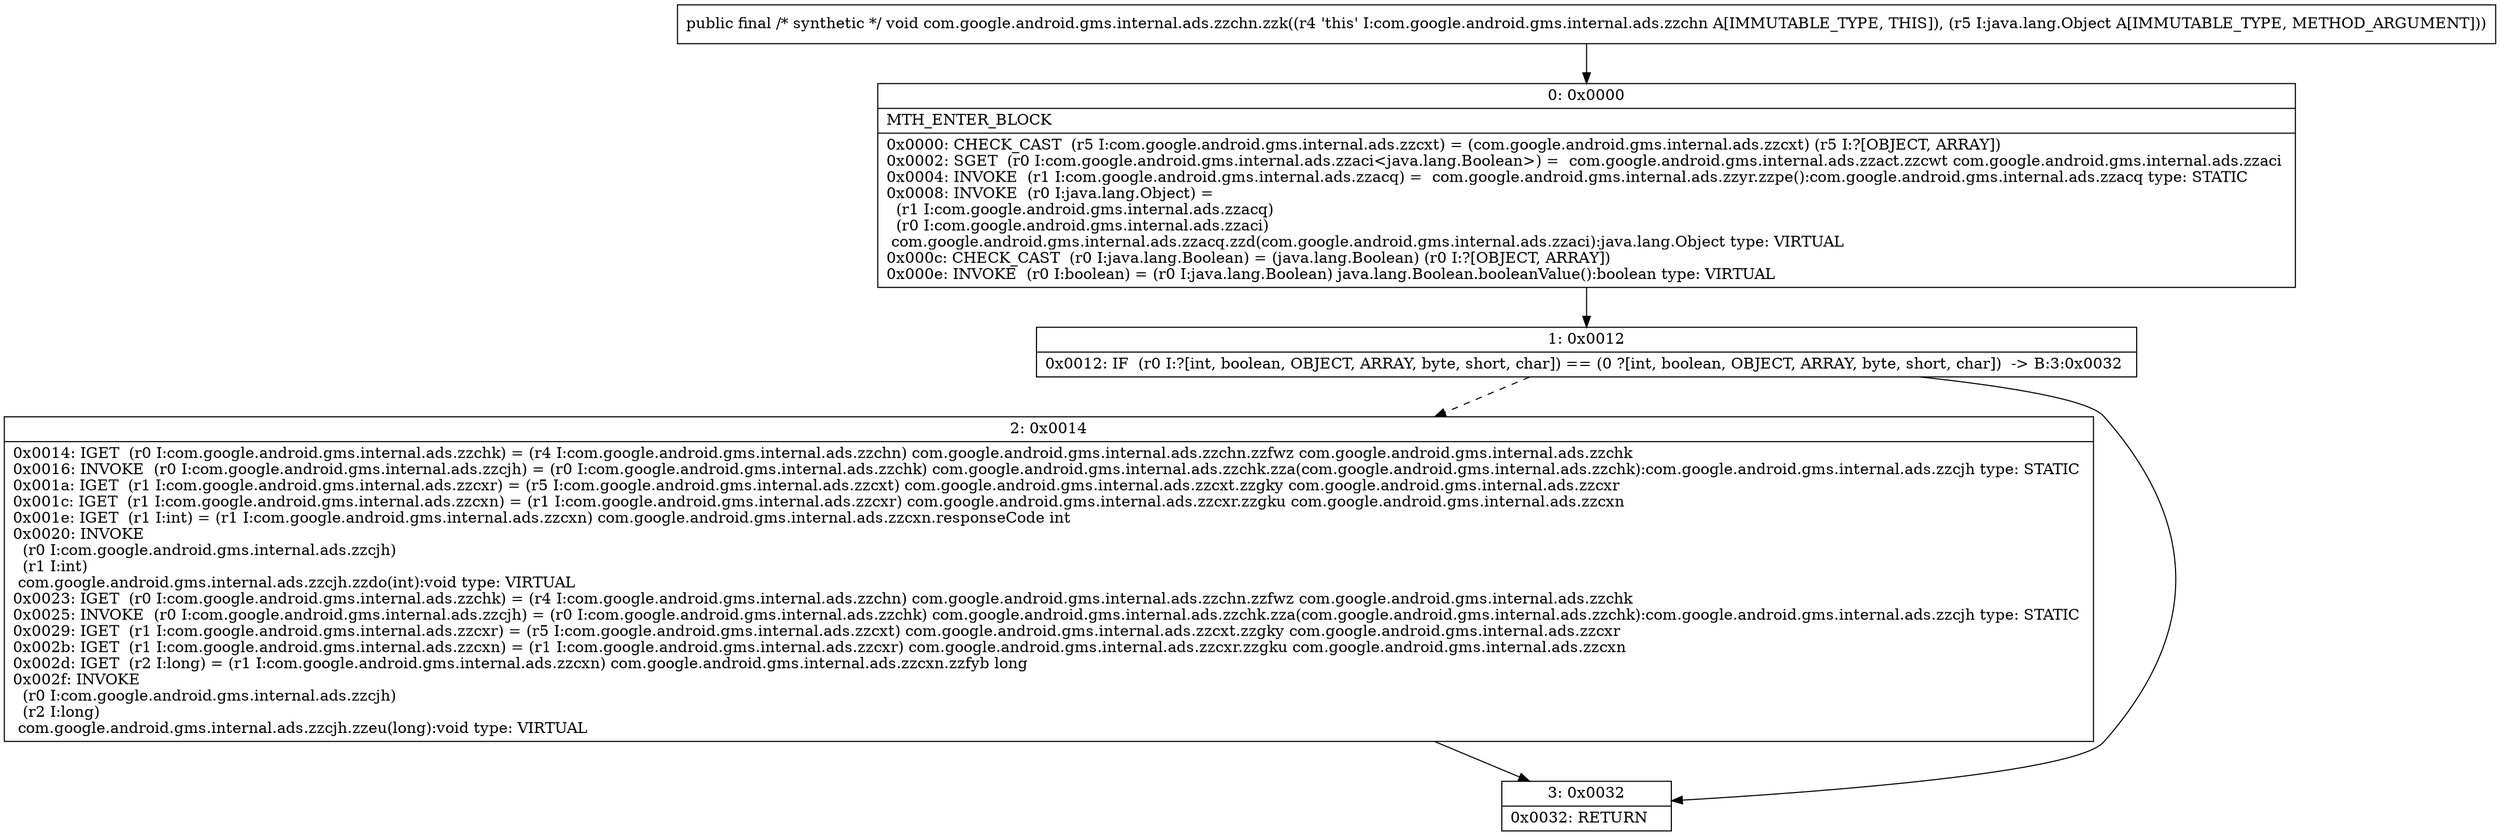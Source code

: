 digraph "CFG forcom.google.android.gms.internal.ads.zzchn.zzk(Ljava\/lang\/Object;)V" {
Node_0 [shape=record,label="{0\:\ 0x0000|MTH_ENTER_BLOCK\l|0x0000: CHECK_CAST  (r5 I:com.google.android.gms.internal.ads.zzcxt) = (com.google.android.gms.internal.ads.zzcxt) (r5 I:?[OBJECT, ARRAY]) \l0x0002: SGET  (r0 I:com.google.android.gms.internal.ads.zzaci\<java.lang.Boolean\>) =  com.google.android.gms.internal.ads.zzact.zzcwt com.google.android.gms.internal.ads.zzaci \l0x0004: INVOKE  (r1 I:com.google.android.gms.internal.ads.zzacq) =  com.google.android.gms.internal.ads.zzyr.zzpe():com.google.android.gms.internal.ads.zzacq type: STATIC \l0x0008: INVOKE  (r0 I:java.lang.Object) = \l  (r1 I:com.google.android.gms.internal.ads.zzacq)\l  (r0 I:com.google.android.gms.internal.ads.zzaci)\l com.google.android.gms.internal.ads.zzacq.zzd(com.google.android.gms.internal.ads.zzaci):java.lang.Object type: VIRTUAL \l0x000c: CHECK_CAST  (r0 I:java.lang.Boolean) = (java.lang.Boolean) (r0 I:?[OBJECT, ARRAY]) \l0x000e: INVOKE  (r0 I:boolean) = (r0 I:java.lang.Boolean) java.lang.Boolean.booleanValue():boolean type: VIRTUAL \l}"];
Node_1 [shape=record,label="{1\:\ 0x0012|0x0012: IF  (r0 I:?[int, boolean, OBJECT, ARRAY, byte, short, char]) == (0 ?[int, boolean, OBJECT, ARRAY, byte, short, char])  \-\> B:3:0x0032 \l}"];
Node_2 [shape=record,label="{2\:\ 0x0014|0x0014: IGET  (r0 I:com.google.android.gms.internal.ads.zzchk) = (r4 I:com.google.android.gms.internal.ads.zzchn) com.google.android.gms.internal.ads.zzchn.zzfwz com.google.android.gms.internal.ads.zzchk \l0x0016: INVOKE  (r0 I:com.google.android.gms.internal.ads.zzcjh) = (r0 I:com.google.android.gms.internal.ads.zzchk) com.google.android.gms.internal.ads.zzchk.zza(com.google.android.gms.internal.ads.zzchk):com.google.android.gms.internal.ads.zzcjh type: STATIC \l0x001a: IGET  (r1 I:com.google.android.gms.internal.ads.zzcxr) = (r5 I:com.google.android.gms.internal.ads.zzcxt) com.google.android.gms.internal.ads.zzcxt.zzgky com.google.android.gms.internal.ads.zzcxr \l0x001c: IGET  (r1 I:com.google.android.gms.internal.ads.zzcxn) = (r1 I:com.google.android.gms.internal.ads.zzcxr) com.google.android.gms.internal.ads.zzcxr.zzgku com.google.android.gms.internal.ads.zzcxn \l0x001e: IGET  (r1 I:int) = (r1 I:com.google.android.gms.internal.ads.zzcxn) com.google.android.gms.internal.ads.zzcxn.responseCode int \l0x0020: INVOKE  \l  (r0 I:com.google.android.gms.internal.ads.zzcjh)\l  (r1 I:int)\l com.google.android.gms.internal.ads.zzcjh.zzdo(int):void type: VIRTUAL \l0x0023: IGET  (r0 I:com.google.android.gms.internal.ads.zzchk) = (r4 I:com.google.android.gms.internal.ads.zzchn) com.google.android.gms.internal.ads.zzchn.zzfwz com.google.android.gms.internal.ads.zzchk \l0x0025: INVOKE  (r0 I:com.google.android.gms.internal.ads.zzcjh) = (r0 I:com.google.android.gms.internal.ads.zzchk) com.google.android.gms.internal.ads.zzchk.zza(com.google.android.gms.internal.ads.zzchk):com.google.android.gms.internal.ads.zzcjh type: STATIC \l0x0029: IGET  (r1 I:com.google.android.gms.internal.ads.zzcxr) = (r5 I:com.google.android.gms.internal.ads.zzcxt) com.google.android.gms.internal.ads.zzcxt.zzgky com.google.android.gms.internal.ads.zzcxr \l0x002b: IGET  (r1 I:com.google.android.gms.internal.ads.zzcxn) = (r1 I:com.google.android.gms.internal.ads.zzcxr) com.google.android.gms.internal.ads.zzcxr.zzgku com.google.android.gms.internal.ads.zzcxn \l0x002d: IGET  (r2 I:long) = (r1 I:com.google.android.gms.internal.ads.zzcxn) com.google.android.gms.internal.ads.zzcxn.zzfyb long \l0x002f: INVOKE  \l  (r0 I:com.google.android.gms.internal.ads.zzcjh)\l  (r2 I:long)\l com.google.android.gms.internal.ads.zzcjh.zzeu(long):void type: VIRTUAL \l}"];
Node_3 [shape=record,label="{3\:\ 0x0032|0x0032: RETURN   \l}"];
MethodNode[shape=record,label="{public final \/* synthetic *\/ void com.google.android.gms.internal.ads.zzchn.zzk((r4 'this' I:com.google.android.gms.internal.ads.zzchn A[IMMUTABLE_TYPE, THIS]), (r5 I:java.lang.Object A[IMMUTABLE_TYPE, METHOD_ARGUMENT])) }"];
MethodNode -> Node_0;
Node_0 -> Node_1;
Node_1 -> Node_2[style=dashed];
Node_1 -> Node_3;
Node_2 -> Node_3;
}


